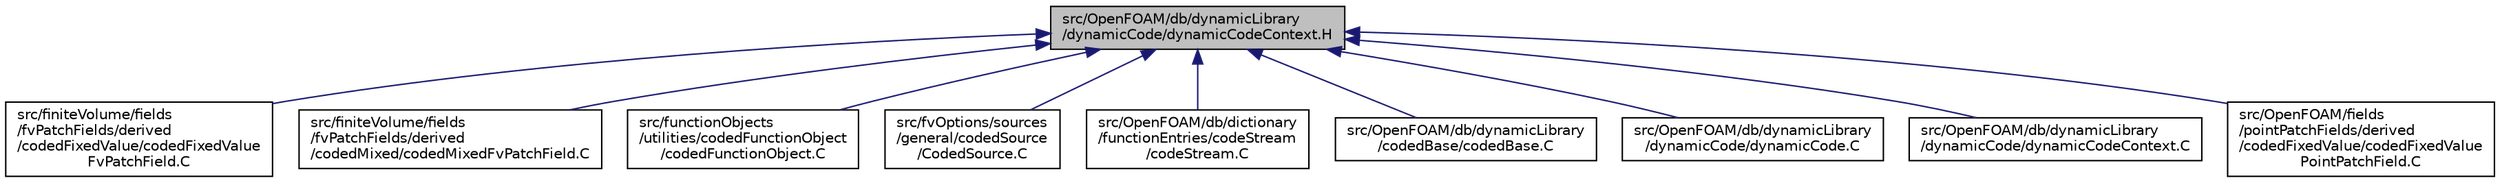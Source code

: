 digraph "src/OpenFOAM/db/dynamicLibrary/dynamicCode/dynamicCodeContext.H"
{
  bgcolor="transparent";
  edge [fontname="Helvetica",fontsize="10",labelfontname="Helvetica",labelfontsize="10"];
  node [fontname="Helvetica",fontsize="10",shape=record];
  Node86 [label="src/OpenFOAM/db/dynamicLibrary\l/dynamicCode/dynamicCodeContext.H",height=0.2,width=0.4,color="black", fillcolor="grey75", style="filled", fontcolor="black"];
  Node86 -> Node87 [dir="back",color="midnightblue",fontsize="10",style="solid",fontname="Helvetica"];
  Node87 [label="src/finiteVolume/fields\l/fvPatchFields/derived\l/codedFixedValue/codedFixedValue\lFvPatchField.C",height=0.2,width=0.4,color="black",URL="$a01922.html"];
  Node86 -> Node88 [dir="back",color="midnightblue",fontsize="10",style="solid",fontname="Helvetica"];
  Node88 [label="src/finiteVolume/fields\l/fvPatchFields/derived\l/codedMixed/codedMixedFvPatchField.C",height=0.2,width=0.4,color="black",URL="$a01937.html"];
  Node86 -> Node89 [dir="back",color="midnightblue",fontsize="10",style="solid",fontname="Helvetica"];
  Node89 [label="src/functionObjects\l/utilities/codedFunctionObject\l/codedFunctionObject.C",height=0.2,width=0.4,color="black",URL="$a04943.html"];
  Node86 -> Node90 [dir="back",color="midnightblue",fontsize="10",style="solid",fontname="Helvetica"];
  Node90 [label="src/fvOptions/sources\l/general/codedSource\l/CodedSource.C",height=0.2,width=0.4,color="black",URL="$a05432.html"];
  Node86 -> Node91 [dir="back",color="midnightblue",fontsize="10",style="solid",fontname="Helvetica"];
  Node91 [label="src/OpenFOAM/db/dictionary\l/functionEntries/codeStream\l/codeStream.C",height=0.2,width=0.4,color="black",URL="$a09539.html"];
  Node86 -> Node92 [dir="back",color="midnightblue",fontsize="10",style="solid",fontname="Helvetica"];
  Node92 [label="src/OpenFOAM/db/dynamicLibrary\l/codedBase/codedBase.C",height=0.2,width=0.4,color="black",URL="$a09599.html"];
  Node86 -> Node93 [dir="back",color="midnightblue",fontsize="10",style="solid",fontname="Helvetica"];
  Node93 [label="src/OpenFOAM/db/dynamicLibrary\l/dynamicCode/dynamicCode.C",height=0.2,width=0.4,color="black",URL="$a09614.html"];
  Node86 -> Node94 [dir="back",color="midnightblue",fontsize="10",style="solid",fontname="Helvetica"];
  Node94 [label="src/OpenFOAM/db/dynamicLibrary\l/dynamicCode/dynamicCodeContext.C",height=0.2,width=0.4,color="black",URL="$a09620.html"];
  Node86 -> Node95 [dir="back",color="midnightblue",fontsize="10",style="solid",fontname="Helvetica"];
  Node95 [label="src/OpenFOAM/fields\l/pointPatchFields/derived\l/codedFixedValue/codedFixedValue\lPointPatchField.C",height=0.2,width=0.4,color="black",URL="$a10787.html"];
}
